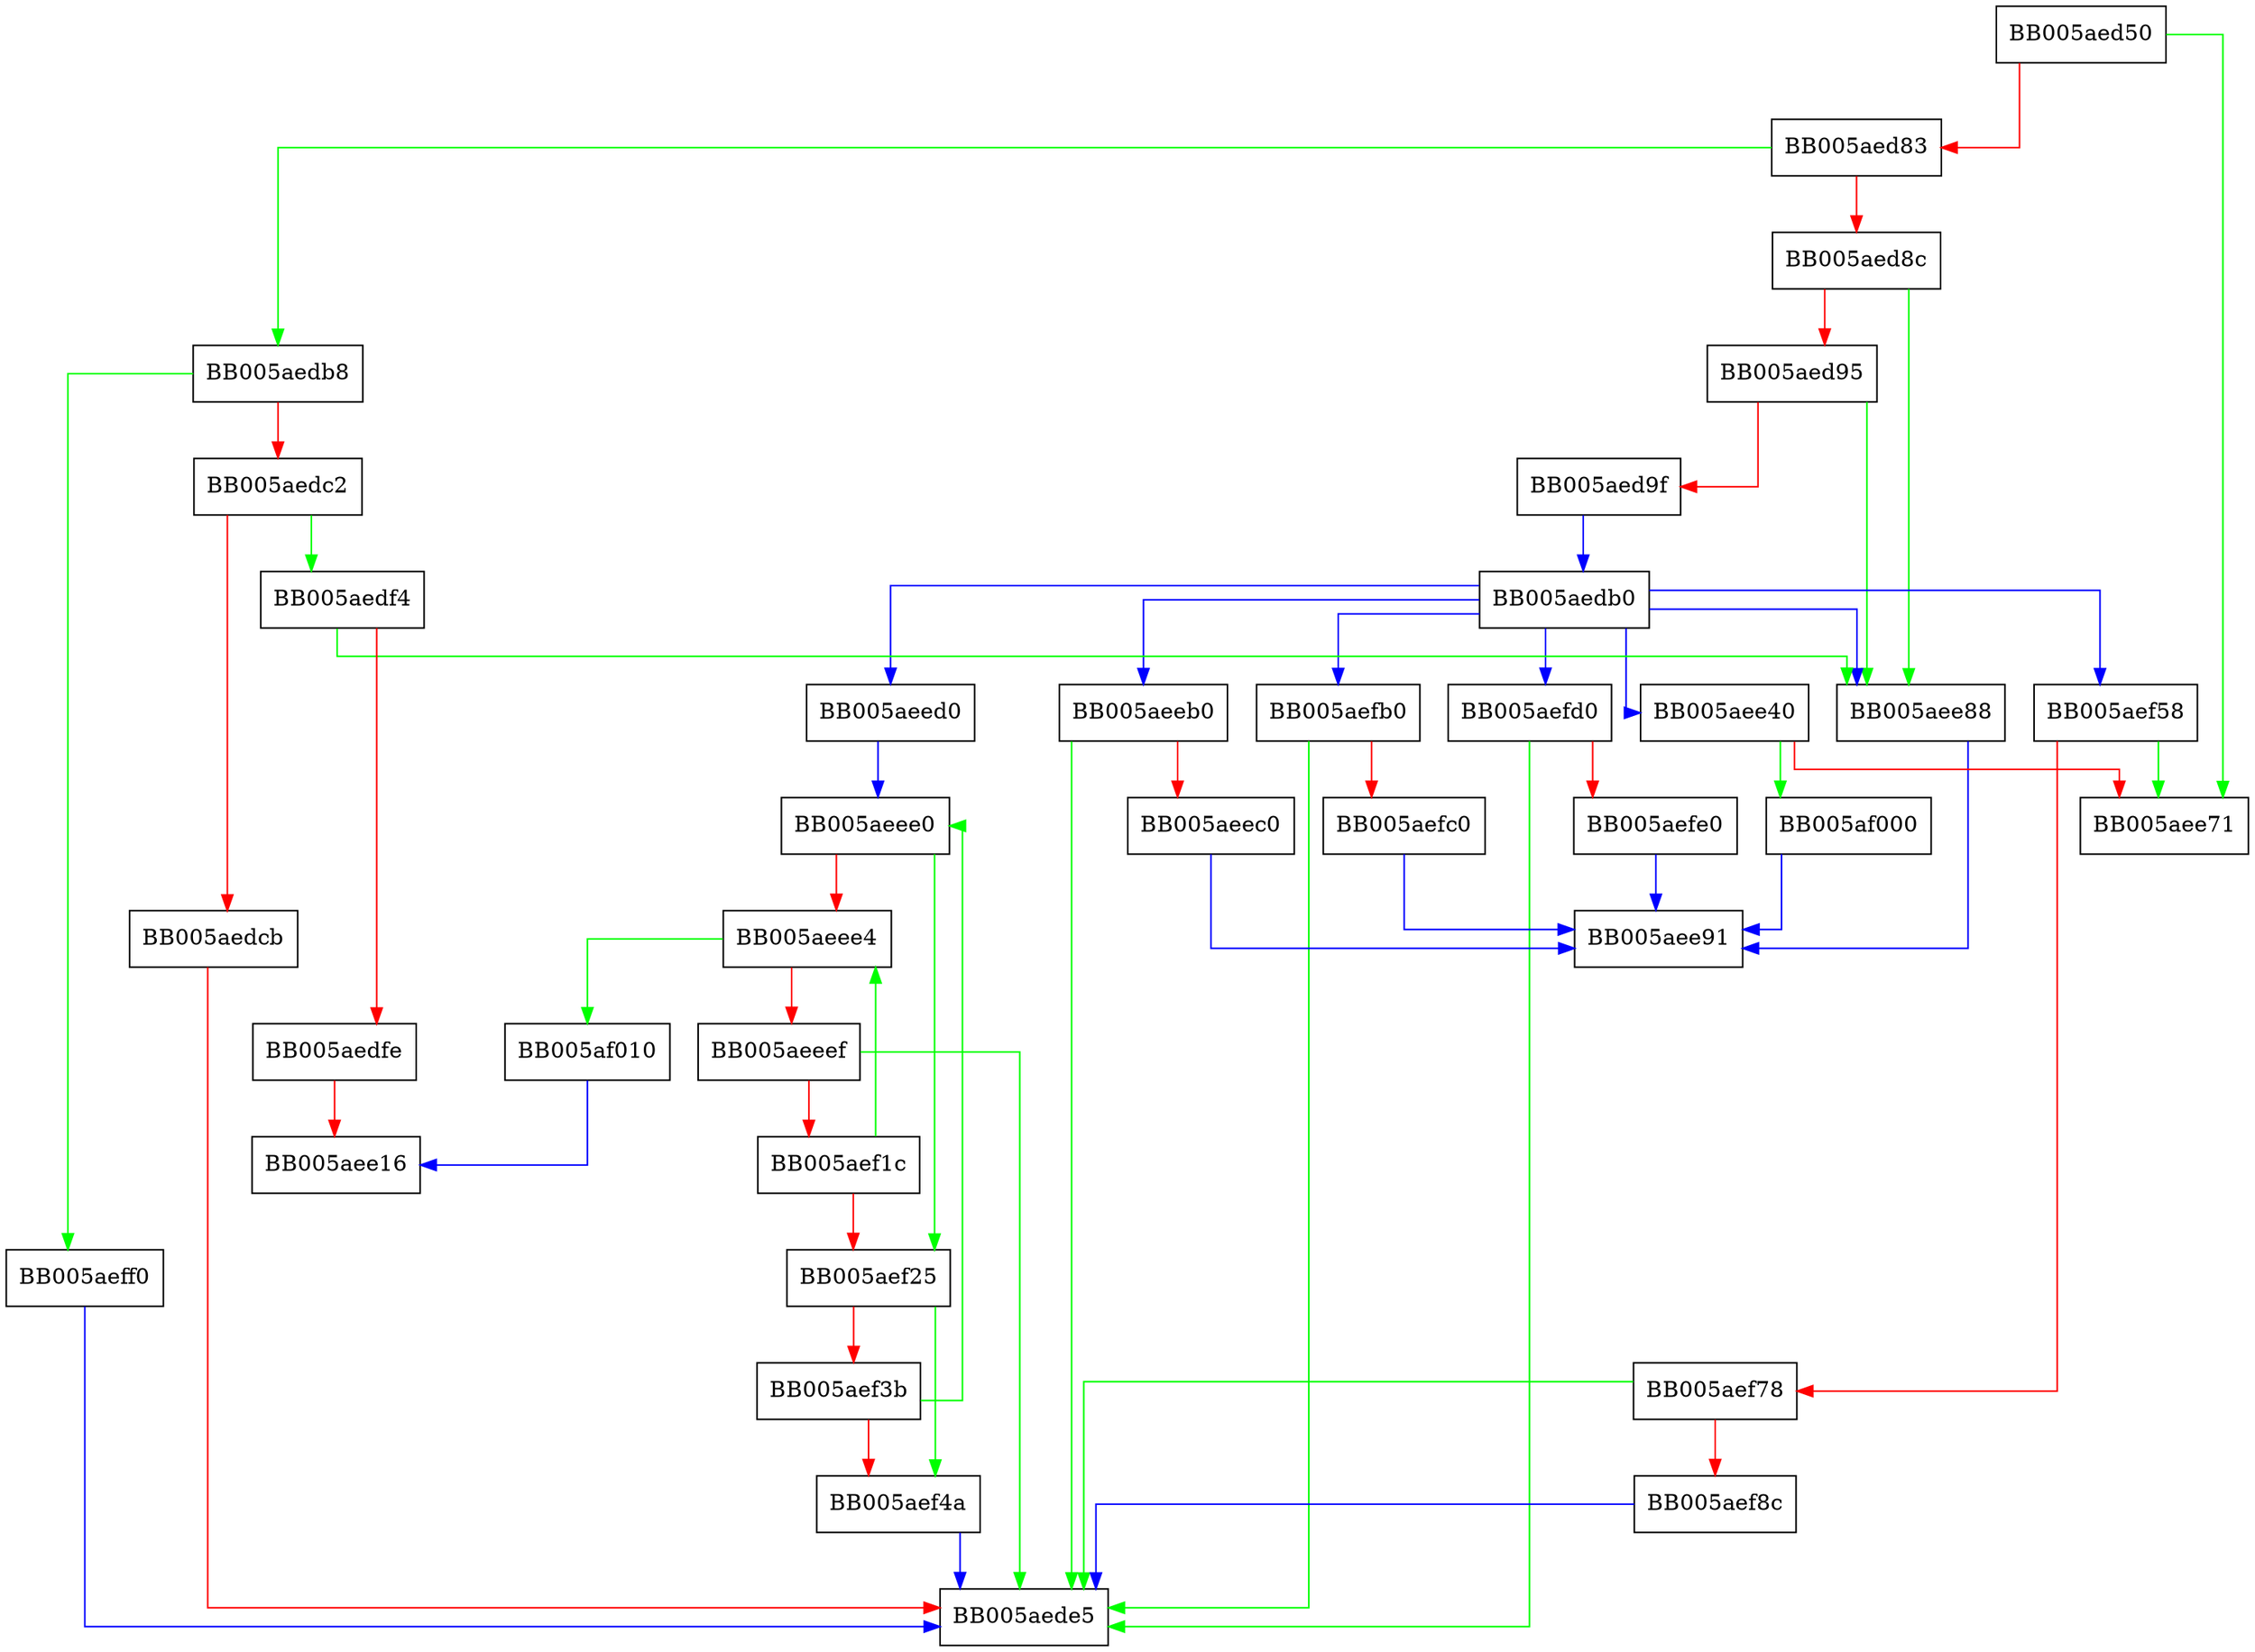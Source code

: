 digraph enc_ctrl {
  node [shape="box"];
  graph [splines=ortho];
  BB005aed50 -> BB005aee71 [color="green"];
  BB005aed50 -> BB005aed83 [color="red"];
  BB005aed83 -> BB005aedb8 [color="green"];
  BB005aed83 -> BB005aed8c [color="red"];
  BB005aed8c -> BB005aee88 [color="green"];
  BB005aed8c -> BB005aed95 [color="red"];
  BB005aed95 -> BB005aee88 [color="green"];
  BB005aed95 -> BB005aed9f [color="red"];
  BB005aed9f -> BB005aedb0 [color="blue"];
  BB005aedb0 -> BB005aee40 [color="blue"];
  BB005aedb0 -> BB005aefb0 [color="blue"];
  BB005aedb0 -> BB005aee88 [color="blue"];
  BB005aedb0 -> BB005aefd0 [color="blue"];
  BB005aedb0 -> BB005aeed0 [color="blue"];
  BB005aedb0 -> BB005aef58 [color="blue"];
  BB005aedb0 -> BB005aeeb0 [color="blue"];
  BB005aedb8 -> BB005aeff0 [color="green"];
  BB005aedb8 -> BB005aedc2 [color="red"];
  BB005aedc2 -> BB005aedf4 [color="green"];
  BB005aedc2 -> BB005aedcb [color="red"];
  BB005aedcb -> BB005aede5 [color="red"];
  BB005aedf4 -> BB005aee88 [color="green"];
  BB005aedf4 -> BB005aedfe [color="red"];
  BB005aedfe -> BB005aee16 [color="red"];
  BB005aee40 -> BB005af000 [color="green"];
  BB005aee40 -> BB005aee71 [color="red"];
  BB005aee88 -> BB005aee91 [color="blue"];
  BB005aeeb0 -> BB005aede5 [color="green"];
  BB005aeeb0 -> BB005aeec0 [color="red"];
  BB005aeec0 -> BB005aee91 [color="blue"];
  BB005aeed0 -> BB005aeee0 [color="blue"];
  BB005aeee0 -> BB005aef25 [color="green"];
  BB005aeee0 -> BB005aeee4 [color="red"];
  BB005aeee4 -> BB005af010 [color="green"];
  BB005aeee4 -> BB005aeeef [color="red"];
  BB005aeeef -> BB005aede5 [color="green"];
  BB005aeeef -> BB005aef1c [color="red"];
  BB005aef1c -> BB005aeee4 [color="green"];
  BB005aef1c -> BB005aef25 [color="red"];
  BB005aef25 -> BB005aef4a [color="green"];
  BB005aef25 -> BB005aef3b [color="red"];
  BB005aef3b -> BB005aeee0 [color="green"];
  BB005aef3b -> BB005aef4a [color="red"];
  BB005aef4a -> BB005aede5 [color="blue"];
  BB005aef58 -> BB005aee71 [color="green"];
  BB005aef58 -> BB005aef78 [color="red"];
  BB005aef78 -> BB005aede5 [color="green"];
  BB005aef78 -> BB005aef8c [color="red"];
  BB005aef8c -> BB005aede5 [color="blue"];
  BB005aefb0 -> BB005aede5 [color="green"];
  BB005aefb0 -> BB005aefc0 [color="red"];
  BB005aefc0 -> BB005aee91 [color="blue"];
  BB005aefd0 -> BB005aede5 [color="green"];
  BB005aefd0 -> BB005aefe0 [color="red"];
  BB005aefe0 -> BB005aee91 [color="blue"];
  BB005aeff0 -> BB005aede5 [color="blue"];
  BB005af000 -> BB005aee91 [color="blue"];
  BB005af010 -> BB005aee16 [color="blue"];
}